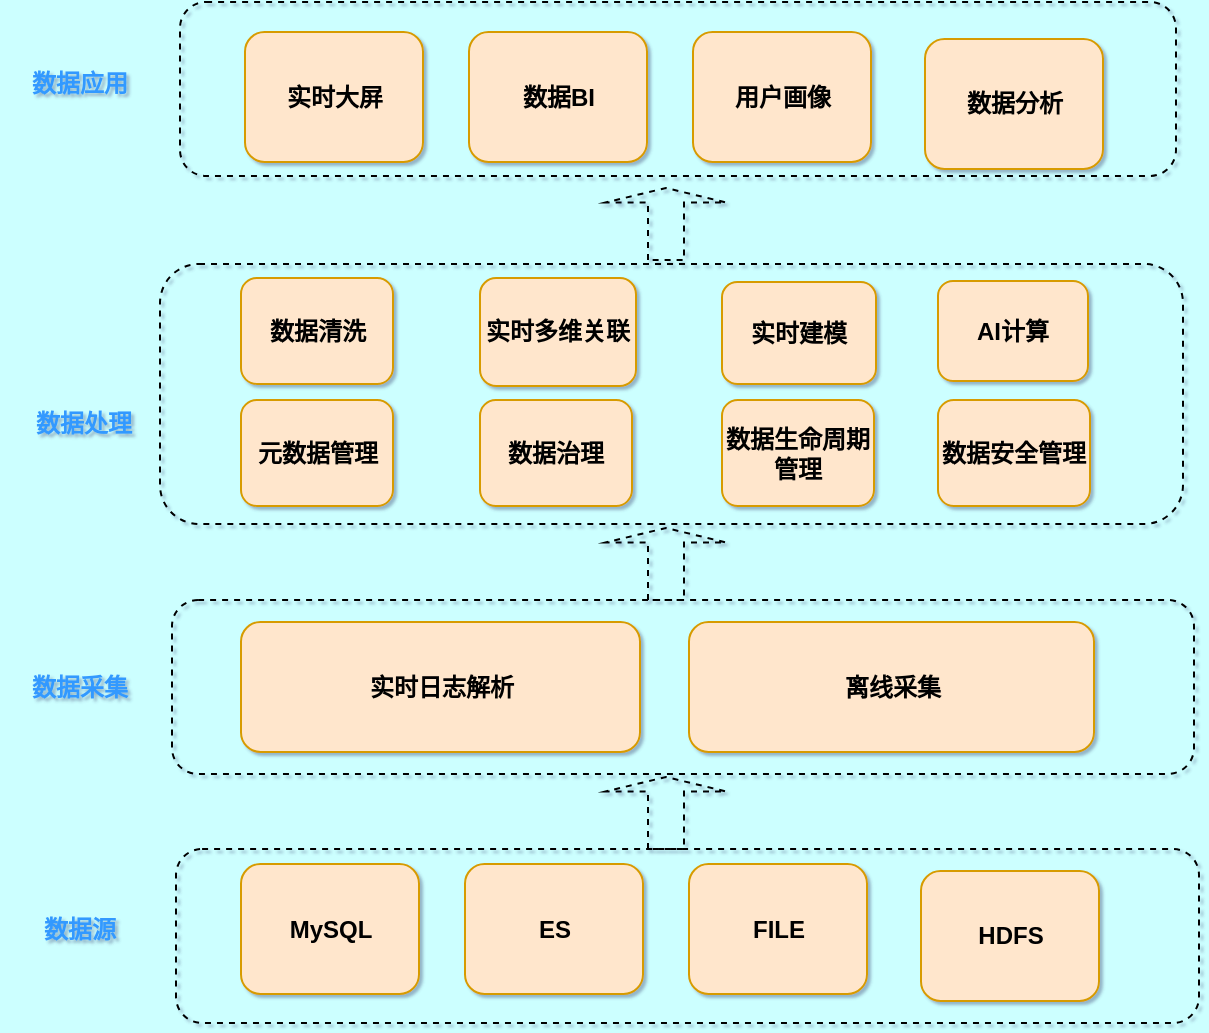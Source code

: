 <mxfile version="17.4.5" type="github">
  <diagram id="UJMsLFa42X8FvGDw-vX3" name="Page-1">
    <mxGraphModel dx="1422" dy="762" grid="0" gridSize="10" guides="1" tooltips="1" connect="1" arrows="1" fold="1" page="1" pageScale="1" pageWidth="827" pageHeight="1169" background="#CCFFFF" math="0" shadow="1">
      <root>
        <mxCell id="0" />
        <mxCell id="1" parent="0" />
        <mxCell id="ZsuB_UANE7rcjaerfHN0-4" value="&lt;span&gt;&lt;font color=&quot;#3399ff&quot;&gt;数据处理&lt;/font&gt;&lt;/span&gt;" style="text;html=1;strokeColor=none;fillColor=none;align=center;verticalAlign=middle;whiteSpace=wrap;rounded=0;fontStyle=1" vertex="1" parent="1">
          <mxGeometry x="83" y="294" width="80" height="30" as="geometry" />
        </mxCell>
        <mxCell id="ZsuB_UANE7rcjaerfHN0-6" value="&lt;span&gt;&lt;font color=&quot;#3399ff&quot;&gt;数据采集&lt;/font&gt;&lt;/span&gt;" style="text;html=1;strokeColor=none;fillColor=none;align=center;verticalAlign=middle;whiteSpace=wrap;rounded=0;fontStyle=1" vertex="1" parent="1">
          <mxGeometry x="91" y="425.5" width="60" height="30" as="geometry" />
        </mxCell>
        <mxCell id="ZsuB_UANE7rcjaerfHN0-7" value="MySQL" style="rounded=1;whiteSpace=wrap;html=1;fillColor=#ffe6cc;strokeColor=#d79b00;fontStyle=1" vertex="1" parent="1">
          <mxGeometry x="201.5" y="529" width="89" height="65" as="geometry" />
        </mxCell>
        <mxCell id="ZsuB_UANE7rcjaerfHN0-8" value="&lt;span&gt;&lt;font color=&quot;#3399ff&quot;&gt;数据源&lt;/font&gt;&lt;/span&gt;" style="text;html=1;strokeColor=none;fillColor=none;align=center;verticalAlign=middle;whiteSpace=wrap;rounded=0;fontStyle=1" vertex="1" parent="1">
          <mxGeometry x="91" y="546.5" width="60" height="30" as="geometry" />
        </mxCell>
        <mxCell id="ZsuB_UANE7rcjaerfHN0-19" value="ES" style="rounded=1;whiteSpace=wrap;html=1;fillColor=#ffe6cc;strokeColor=#d79b00;fontStyle=1" vertex="1" parent="1">
          <mxGeometry x="313.5" y="529" width="89" height="65" as="geometry" />
        </mxCell>
        <mxCell id="ZsuB_UANE7rcjaerfHN0-20" value="FILE" style="rounded=1;whiteSpace=wrap;html=1;fillColor=#ffe6cc;strokeColor=#d79b00;fontStyle=1" vertex="1" parent="1">
          <mxGeometry x="425.5" y="529" width="89" height="65" as="geometry" />
        </mxCell>
        <mxCell id="ZsuB_UANE7rcjaerfHN0-21" value="HDFS" style="rounded=1;whiteSpace=wrap;html=1;fillColor=#ffe6cc;strokeColor=#d79b00;fontStyle=1" vertex="1" parent="1">
          <mxGeometry x="541.5" y="532.5" width="89" height="65" as="geometry" />
        </mxCell>
        <mxCell id="ZsuB_UANE7rcjaerfHN0-22" value="实时日志解析" style="rounded=1;whiteSpace=wrap;html=1;fillColor=#ffe6cc;strokeColor=#d79b00;fontStyle=1" vertex="1" parent="1">
          <mxGeometry x="201.5" y="408" width="199.5" height="65" as="geometry" />
        </mxCell>
        <mxCell id="ZsuB_UANE7rcjaerfHN0-25" value="离线采集" style="rounded=1;whiteSpace=wrap;html=1;fillColor=#ffe6cc;strokeColor=#d79b00;fontStyle=1" vertex="1" parent="1">
          <mxGeometry x="425.5" y="408" width="202.5" height="65" as="geometry" />
        </mxCell>
        <mxCell id="ZsuB_UANE7rcjaerfHN0-27" value="数据清洗" style="rounded=1;whiteSpace=wrap;html=1;fillColor=#ffe6cc;strokeColor=#d79b00;fontStyle=1" vertex="1" parent="1">
          <mxGeometry x="201.5" y="236" width="76" height="53" as="geometry" />
        </mxCell>
        <mxCell id="ZsuB_UANE7rcjaerfHN0-28" value="" style="rounded=1;whiteSpace=wrap;html=1;labelBackgroundColor=#FFE6CC;fontColor=#3399FF;fillColor=none;labelBorderColor=none;dashed=1;fontStyle=1" vertex="1" parent="1">
          <mxGeometry x="169" y="521.5" width="511.5" height="87" as="geometry" />
        </mxCell>
        <mxCell id="ZsuB_UANE7rcjaerfHN0-29" value="实时多维关联" style="rounded=1;whiteSpace=wrap;html=1;fillColor=#ffe6cc;strokeColor=#d79b00;fontStyle=1" vertex="1" parent="1">
          <mxGeometry x="321" y="236" width="78" height="54" as="geometry" />
        </mxCell>
        <mxCell id="ZsuB_UANE7rcjaerfHN0-34" value="实时建模" style="rounded=1;whiteSpace=wrap;html=1;fillColor=#ffe6cc;strokeColor=#d79b00;fontStyle=1" vertex="1" parent="1">
          <mxGeometry x="442" y="238" width="77" height="51" as="geometry" />
        </mxCell>
        <mxCell id="ZsuB_UANE7rcjaerfHN0-35" value="AI计算" style="rounded=1;whiteSpace=wrap;html=1;fillColor=#ffe6cc;strokeColor=#d79b00;fontStyle=1" vertex="1" parent="1">
          <mxGeometry x="550" y="237.5" width="75" height="50" as="geometry" />
        </mxCell>
        <mxCell id="ZsuB_UANE7rcjaerfHN0-36" value="元数据管理" style="rounded=1;whiteSpace=wrap;html=1;fillColor=#ffe6cc;strokeColor=#d79b00;fontStyle=1" vertex="1" parent="1">
          <mxGeometry x="201.5" y="297" width="76" height="53" as="geometry" />
        </mxCell>
        <mxCell id="ZsuB_UANE7rcjaerfHN0-38" value="数据治理" style="rounded=1;whiteSpace=wrap;html=1;fillColor=#ffe6cc;strokeColor=#d79b00;fontStyle=1" vertex="1" parent="1">
          <mxGeometry x="321" y="297" width="76" height="53" as="geometry" />
        </mxCell>
        <mxCell id="ZsuB_UANE7rcjaerfHN0-39" value="数据生命周期管理" style="rounded=1;whiteSpace=wrap;html=1;fillColor=#ffe6cc;strokeColor=#d79b00;fontStyle=1" vertex="1" parent="1">
          <mxGeometry x="442" y="297" width="76" height="53" as="geometry" />
        </mxCell>
        <mxCell id="ZsuB_UANE7rcjaerfHN0-40" value="数据安全管理" style="rounded=1;whiteSpace=wrap;html=1;fillColor=#ffe6cc;strokeColor=#d79b00;fontStyle=1" vertex="1" parent="1">
          <mxGeometry x="550" y="297" width="76" height="53" as="geometry" />
        </mxCell>
        <mxCell id="ZsuB_UANE7rcjaerfHN0-41" value="实时大屏" style="rounded=1;whiteSpace=wrap;html=1;fillColor=#ffe6cc;strokeColor=#d79b00;fontStyle=1" vertex="1" parent="1">
          <mxGeometry x="203.5" y="113" width="89" height="65" as="geometry" />
        </mxCell>
        <mxCell id="ZsuB_UANE7rcjaerfHN0-42" value="数据BI" style="rounded=1;whiteSpace=wrap;html=1;fillColor=#ffe6cc;strokeColor=#d79b00;fontStyle=1" vertex="1" parent="1">
          <mxGeometry x="315.5" y="113" width="89" height="65" as="geometry" />
        </mxCell>
        <mxCell id="ZsuB_UANE7rcjaerfHN0-43" value="用户画像" style="rounded=1;whiteSpace=wrap;html=1;fillColor=#ffe6cc;strokeColor=#d79b00;fontStyle=1" vertex="1" parent="1">
          <mxGeometry x="427.5" y="113" width="89" height="65" as="geometry" />
        </mxCell>
        <mxCell id="ZsuB_UANE7rcjaerfHN0-44" value="数据分析" style="rounded=1;whiteSpace=wrap;html=1;fillColor=#ffe6cc;strokeColor=#d79b00;fontStyle=1" vertex="1" parent="1">
          <mxGeometry x="543.5" y="116.5" width="89" height="65" as="geometry" />
        </mxCell>
        <mxCell id="ZsuB_UANE7rcjaerfHN0-45" value="" style="rounded=1;whiteSpace=wrap;html=1;labelBackgroundColor=#FFE6CC;fontColor=#3399FF;fillColor=none;labelBorderColor=none;dashed=1;fontStyle=1" vertex="1" parent="1">
          <mxGeometry x="171" y="98" width="498" height="87" as="geometry" />
        </mxCell>
        <mxCell id="ZsuB_UANE7rcjaerfHN0-46" value="" style="rounded=1;whiteSpace=wrap;html=1;labelBackgroundColor=#FFE6CC;fontColor=#3399FF;fillColor=none;labelBorderColor=none;dashed=1;fontStyle=1" vertex="1" parent="1">
          <mxGeometry x="167" y="397" width="511" height="87" as="geometry" />
        </mxCell>
        <mxCell id="ZsuB_UANE7rcjaerfHN0-47" value="" style="rounded=1;whiteSpace=wrap;html=1;labelBackgroundColor=#FFE6CC;fontColor=#3399FF;fillColor=none;labelBorderColor=none;dashed=1;fontStyle=1" vertex="1" parent="1">
          <mxGeometry x="161" y="229" width="511.5" height="130" as="geometry" />
        </mxCell>
        <mxCell id="ZsuB_UANE7rcjaerfHN0-50" value="&lt;span&gt;&lt;font color=&quot;#3399ff&quot;&gt;数据应用&lt;/font&gt;&lt;/span&gt;" style="text;html=1;strokeColor=none;fillColor=none;align=center;verticalAlign=middle;whiteSpace=wrap;rounded=0;fontStyle=1" vertex="1" parent="1">
          <mxGeometry x="81" y="124" width="80" height="30" as="geometry" />
        </mxCell>
        <mxCell id="ZsuB_UANE7rcjaerfHN0-55" value="" style="shape=singleArrow;direction=north;whiteSpace=wrap;html=1;dashed=1;labelBackgroundColor=#FFE6CC;labelBorderColor=none;fontColor=#3399FF;fillColor=none;fontStyle=1" vertex="1" parent="1">
          <mxGeometry x="384" y="485.5" width="60" height="36" as="geometry" />
        </mxCell>
        <mxCell id="ZsuB_UANE7rcjaerfHN0-56" value="" style="shape=singleArrow;direction=north;whiteSpace=wrap;html=1;dashed=1;labelBackgroundColor=#FFE6CC;labelBorderColor=none;fontColor=#3399FF;fillColor=none;fontStyle=1" vertex="1" parent="1">
          <mxGeometry x="384" y="361" width="60" height="36" as="geometry" />
        </mxCell>
        <mxCell id="ZsuB_UANE7rcjaerfHN0-57" value="" style="shape=singleArrow;direction=north;whiteSpace=wrap;html=1;dashed=1;labelBackgroundColor=#FFE6CC;labelBorderColor=none;fontColor=#3399FF;fillColor=none;fontStyle=1" vertex="1" parent="1">
          <mxGeometry x="384" y="191" width="60" height="36" as="geometry" />
        </mxCell>
      </root>
    </mxGraphModel>
  </diagram>
</mxfile>
